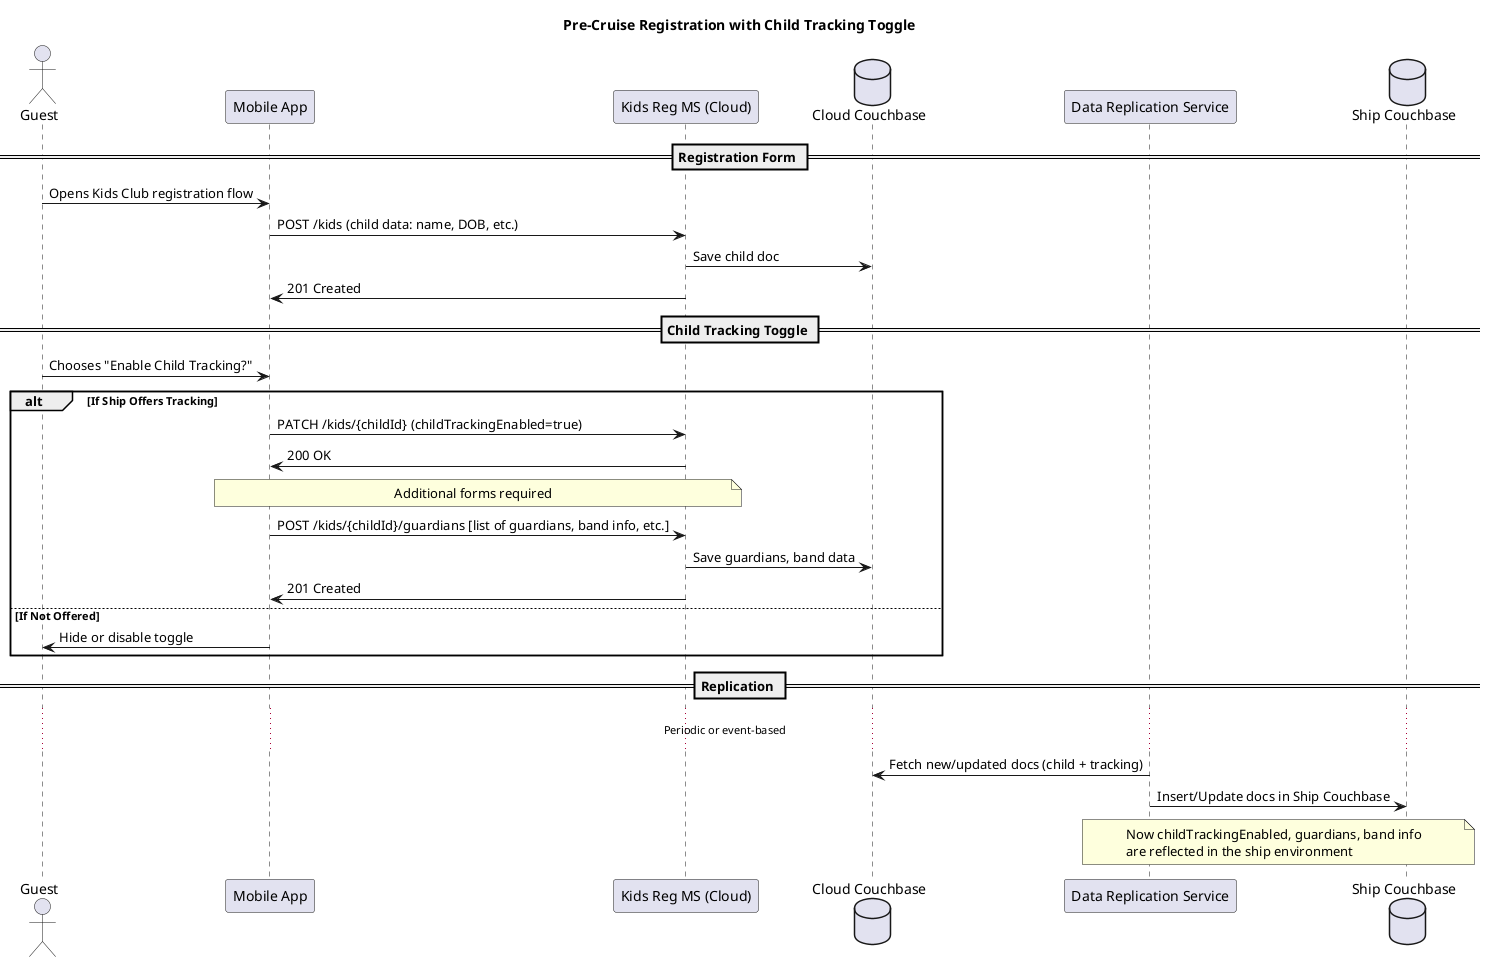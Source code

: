 @startuml
title Pre-Cruise Registration with Child Tracking Toggle

actor Guest as G
participant "Mobile App" as MA
participant "Kids Reg MS (Cloud)" as KCMC
database "Cloud Couchbase" as CBCloud
participant "Data Replication Service" as DRS
database "Ship Couchbase" as CBShip

== Registration Form ==
G -> MA: Opens Kids Club registration flow
MA -> KCMC: POST /kids (child data: name, DOB, etc.)
KCMC -> CBCloud: Save child doc
KCMC -> MA: 201 Created

== Child Tracking Toggle ==
G -> MA: Chooses "Enable Child Tracking?"
alt If Ship Offers Tracking
  MA -> KCMC: PATCH /kids/{childId} (childTrackingEnabled=true)
  KCMC -> MA: 200 OK
  note over MA, KCMC: Additional forms required
  MA -> KCMC: POST /kids/{childId}/guardians [list of guardians, band info, etc.]
  KCMC -> CBCloud: Save guardians, band data
  KCMC -> MA: 201 Created
else If Not Offered
  MA -> G: Hide or disable toggle
end

== Replication ==
... Periodic or event-based ...
DRS -> CBCloud: Fetch new/updated docs (child + tracking)
DRS -> CBShip: Insert/Update docs in Ship Couchbase
note over DRS, CBShip
  Now childTrackingEnabled, guardians, band info
  are reflected in the ship environment
end note

@enduml
